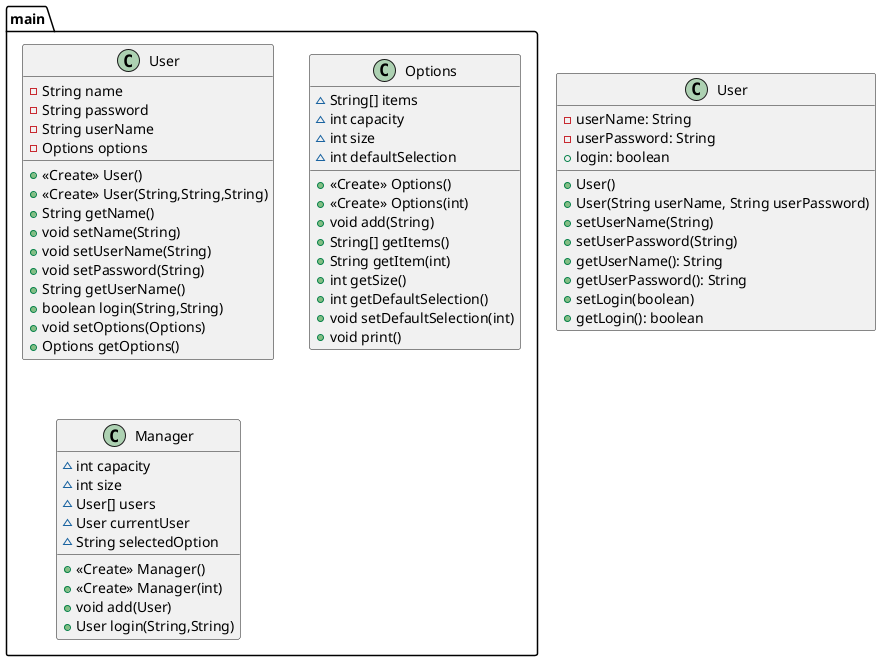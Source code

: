 @startuml

class main.User {
- String name
- String password
- String userName
- Options options
+ <<Create>> User()
+ <<Create>> User(String,String,String)
+ String getName()
+ void setName(String)
+ void setUserName(String)
+ void setPassword(String)
+ String getUserName()
+ boolean login(String,String)
+ void setOptions(Options)
+ Options getOptions()
}
class main.Options {
~ String[] items
~ int capacity
~ int size
~ int defaultSelection
+ <<Create>> Options()
+ <<Create>> Options(int)
+ void add(String)
+ String[] getItems()
+ String getItem(int)
+ int getSize()
+ int getDefaultSelection()
+ void setDefaultSelection(int)
+ void print()
}

class main.Manager {
~ int capacity
~ int size
~ User[] users
~ User currentUser
~ String selectedOption
+ <<Create>> Manager()
+ <<Create>> Manager(int)
+ void add(User)
+ User login(String,String)
}


class User {
    -userName: String
    -userPassword: String
    +login: boolean
    +User()
    +User(String userName, String userPassword)
    +setUserName(String)
    +setUserPassword(String)
    +getUserName(): String
    +getUserPassword(): String
    +setLogin(boolean)
    +getLogin(): boolean
}

@enduml